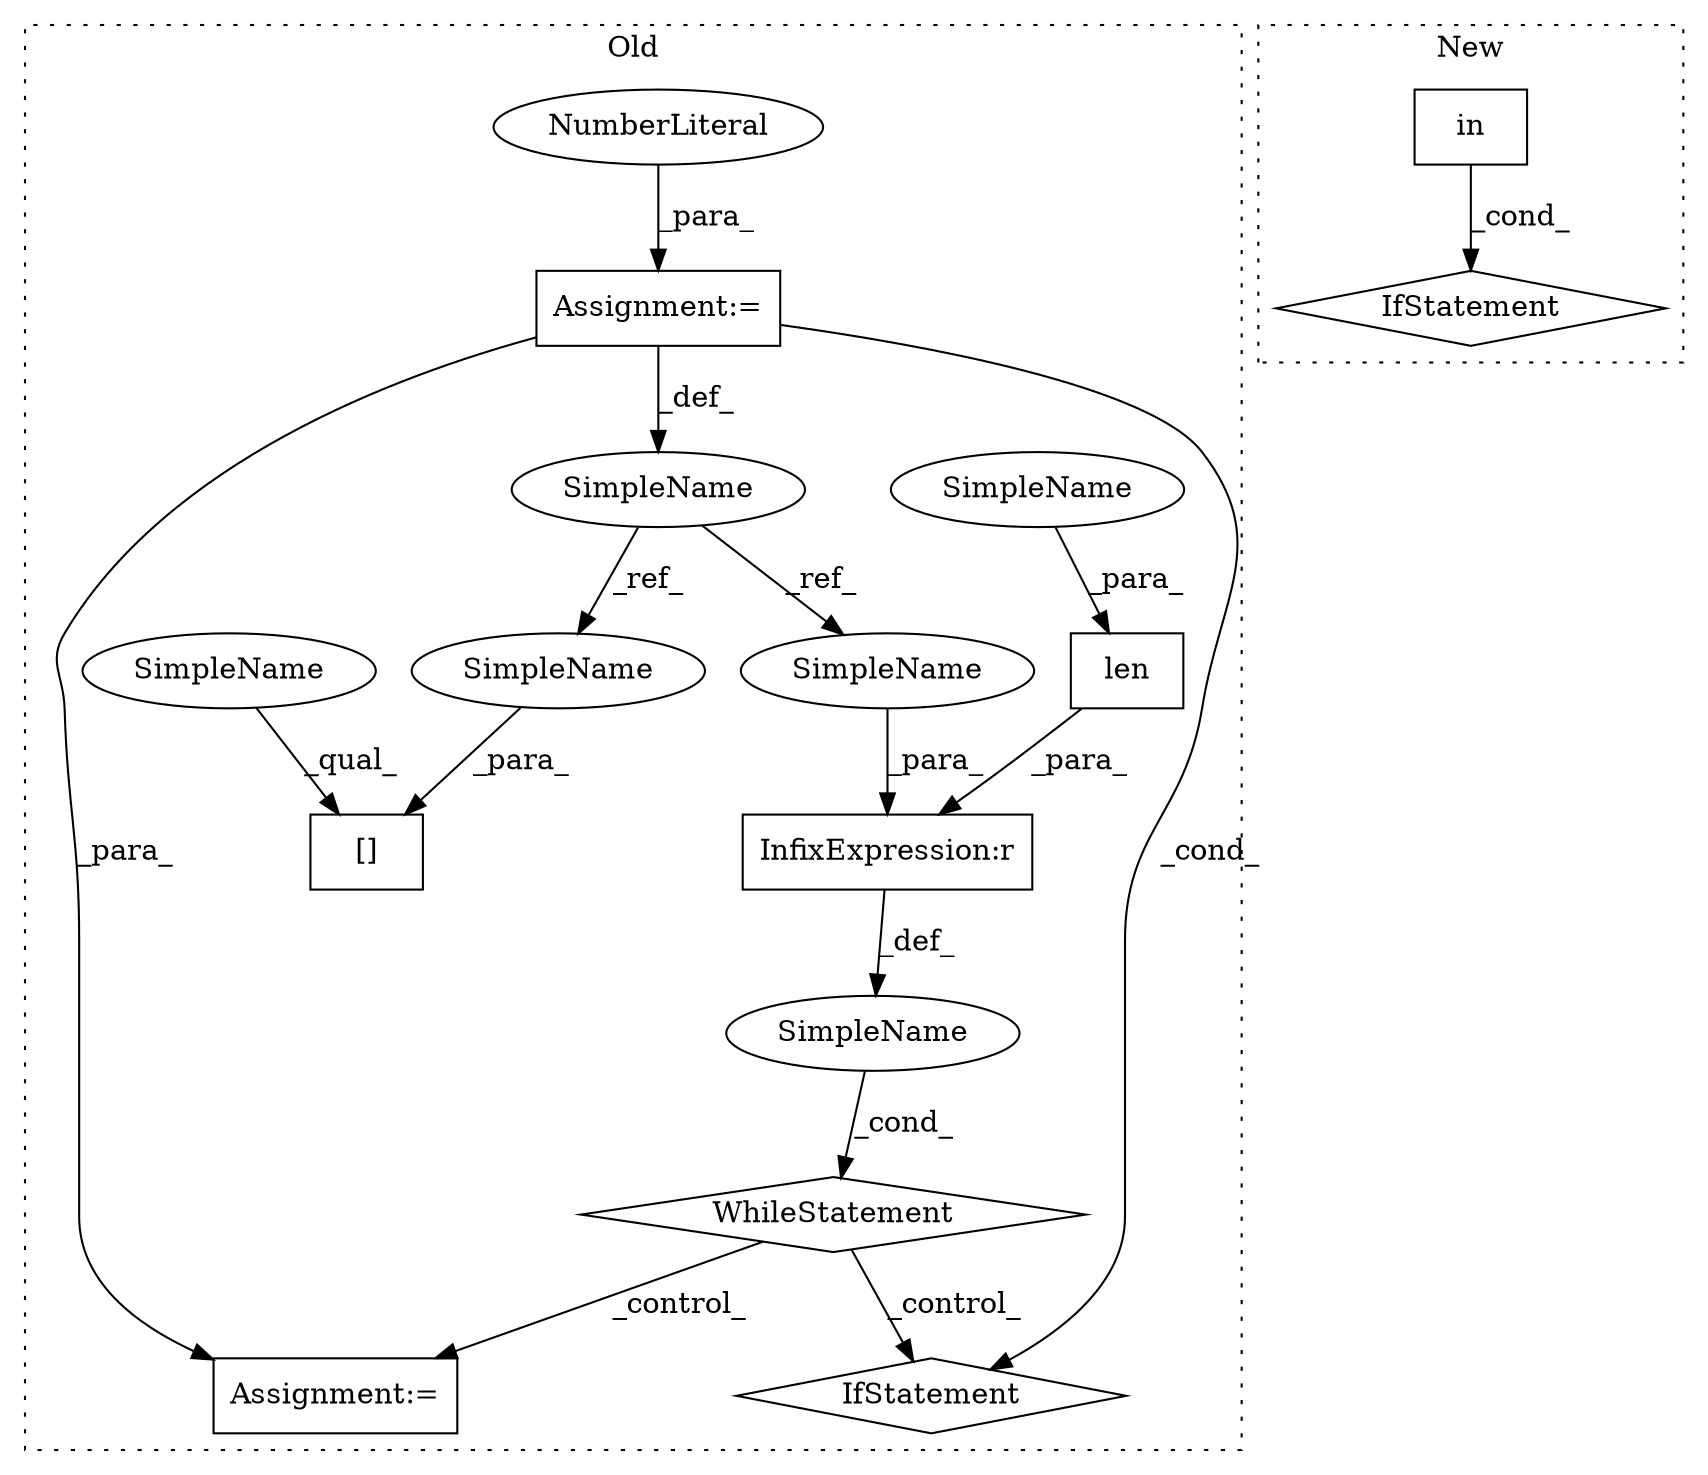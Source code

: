 digraph G {
subgraph cluster0 {
1 [label="WhileStatement" a="61" s="23413,23429" l="7,2" shape="diamond"];
3 [label="Assignment:=" a="7" s="23643" l="2" shape="box"];
4 [label="SimpleName" a="42" s="" l="" shape="ellipse"];
5 [label="InfixExpression:r" a="27" s="23424" l="3" shape="box"];
6 [label="Assignment:=" a="7" s="23265" l="1" shape="box"];
7 [label="IfStatement" a="25" s="23466,23489" l="4,2" shape="diamond"];
8 [label="len" a="32" s="23246,23255" l="4,1" shape="box"];
10 [label="[]" a="2" s="23446,23455" l="6,1" shape="box"];
11 [label="NumberLiteral" a="34" s="23266" l="1" shape="ellipse"];
12 [label="SimpleName" a="42" s="23262" l="3" shape="ellipse"];
13 [label="SimpleName" a="42" s="23421" l="3" shape="ellipse"];
14 [label="SimpleName" a="42" s="23452" l="3" shape="ellipse"];
15 [label="SimpleName" a="42" s="23250" l="5" shape="ellipse"];
16 [label="SimpleName" a="42" s="23446" l="5" shape="ellipse"];
label = "Old";
style="dotted";
}
subgraph cluster1 {
2 [label="in" a="105" s="26576" l="24" shape="box"];
9 [label="IfStatement" a="25" s="26568,26600" l="8,2" shape="diamond"];
label = "New";
style="dotted";
}
1 -> 7 [label="_control_"];
1 -> 3 [label="_control_"];
2 -> 9 [label="_cond_"];
4 -> 1 [label="_cond_"];
5 -> 4 [label="_def_"];
6 -> 12 [label="_def_"];
6 -> 3 [label="_para_"];
6 -> 7 [label="_cond_"];
8 -> 5 [label="_para_"];
11 -> 6 [label="_para_"];
12 -> 13 [label="_ref_"];
12 -> 14 [label="_ref_"];
13 -> 5 [label="_para_"];
14 -> 10 [label="_para_"];
15 -> 8 [label="_para_"];
16 -> 10 [label="_qual_"];
}